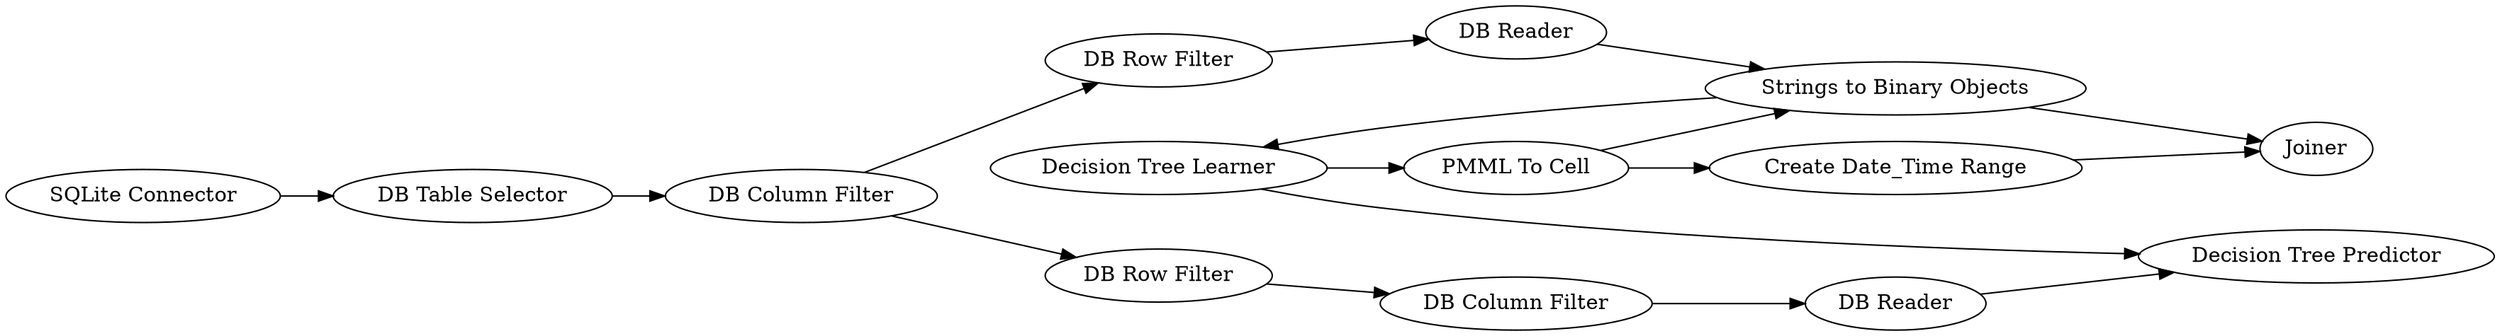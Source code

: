 digraph {
	195 -> 193
	196 -> 193
	183 -> 184
	177 -> 191
	185 -> 187
	186 -> 194
	184 -> 185
	187 -> 188
	195 -> 177
	190 -> 195
	185 -> 186
	191 -> 192
	194 -> 190
	177 -> 190
	188 -> 196
	190 -> 192
	190 [label="Strings to Binary Objects"]
	192 [label=Joiner]
	185 [label="DB Column Filter"]
	188 [label="DB Column Filter"]
	196 [label="DB Reader"]
	191 [label="Create Date_Time Range"]
	186 [label="DB Row Filter"]
	194 [label="DB Reader"]
	183 [label="SQLite Connector"]
	187 [label="DB Row Filter"]
	193 [label="Decision Tree Predictor"]
	177 [label="PMML To Cell"]
	184 [label="DB Table Selector"]
	195 [label="Decision Tree Learner"]
	rankdir=LR
}
